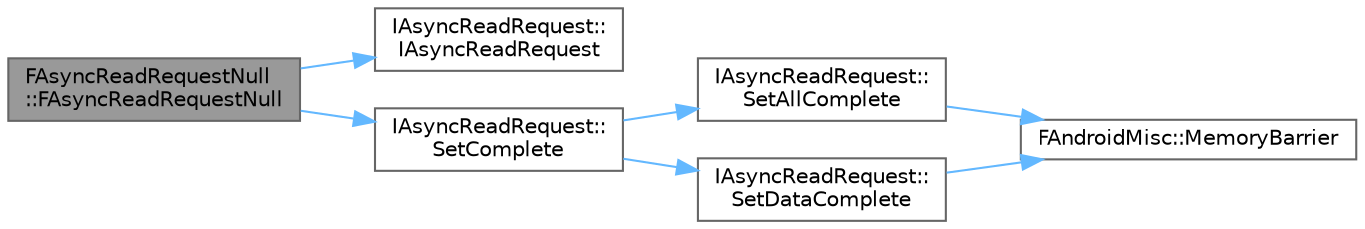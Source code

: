 digraph "FAsyncReadRequestNull::FAsyncReadRequestNull"
{
 // INTERACTIVE_SVG=YES
 // LATEX_PDF_SIZE
  bgcolor="transparent";
  edge [fontname=Helvetica,fontsize=10,labelfontname=Helvetica,labelfontsize=10];
  node [fontname=Helvetica,fontsize=10,shape=box,height=0.2,width=0.4];
  rankdir="LR";
  Node1 [id="Node000001",label="FAsyncReadRequestNull\l::FAsyncReadRequestNull",height=0.2,width=0.4,color="gray40", fillcolor="grey60", style="filled", fontcolor="black",tooltip=" "];
  Node1 -> Node2 [id="edge1_Node000001_Node000002",color="steelblue1",style="solid",tooltip=" "];
  Node2 [id="Node000002",label="IAsyncReadRequest::\lIAsyncReadRequest",height=0.2,width=0.4,color="grey40", fillcolor="white", style="filled",URL="$db/d75/classIAsyncReadRequest.html#a146d94cc358ef1f8bef05687e545126c",tooltip=" "];
  Node1 -> Node3 [id="edge2_Node000001_Node000003",color="steelblue1",style="solid",tooltip=" "];
  Node3 [id="Node000003",label="IAsyncReadRequest::\lSetComplete",height=0.2,width=0.4,color="grey40", fillcolor="white", style="filled",URL="$db/d75/classIAsyncReadRequest.html#ad99a18bb41c2958093b1b96e86695f4e",tooltip=" "];
  Node3 -> Node4 [id="edge3_Node000003_Node000004",color="steelblue1",style="solid",tooltip=" "];
  Node4 [id="Node000004",label="IAsyncReadRequest::\lSetAllComplete",height=0.2,width=0.4,color="grey40", fillcolor="white", style="filled",URL="$db/d75/classIAsyncReadRequest.html#a7b199d3739529a721a2d144cde2b940b",tooltip=" "];
  Node4 -> Node5 [id="edge4_Node000004_Node000005",color="steelblue1",style="solid",tooltip=" "];
  Node5 [id="Node000005",label="FAndroidMisc::MemoryBarrier",height=0.2,width=0.4,color="grey40", fillcolor="white", style="filled",URL="$db/d8b/structFAndroidMisc.html#a047b0e2fcad1de31f3f8d408b507084c",tooltip=" "];
  Node3 -> Node6 [id="edge5_Node000003_Node000006",color="steelblue1",style="solid",tooltip=" "];
  Node6 [id="Node000006",label="IAsyncReadRequest::\lSetDataComplete",height=0.2,width=0.4,color="grey40", fillcolor="white", style="filled",URL="$db/d75/classIAsyncReadRequest.html#a7b51251eb986efa99798e96dc23e1a82",tooltip=" "];
  Node6 -> Node5 [id="edge6_Node000006_Node000005",color="steelblue1",style="solid",tooltip=" "];
}
